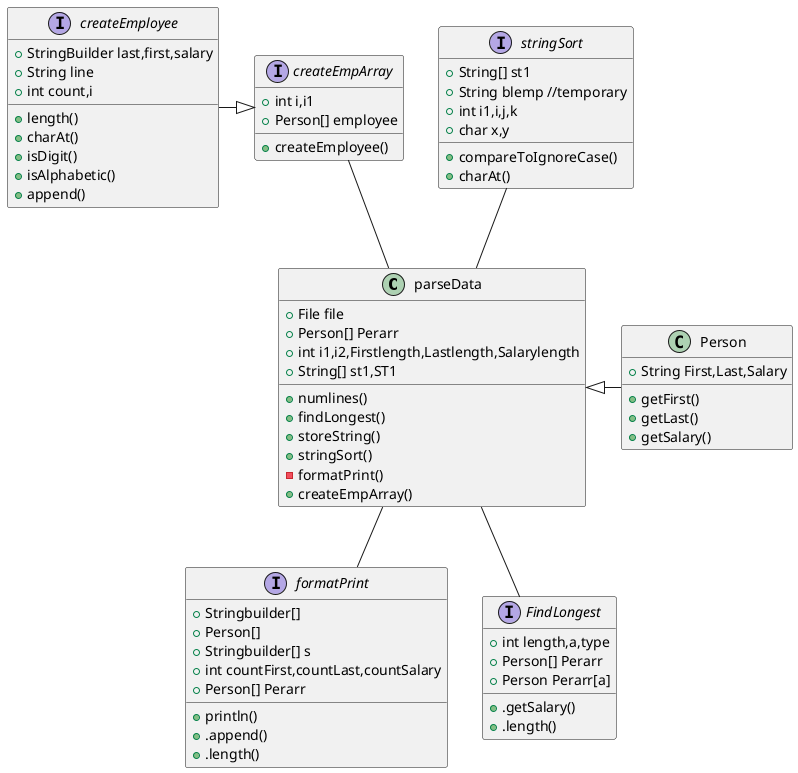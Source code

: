@startuml
class parseData{
+numlines()
+File file
+findLongest()
+storeString()
+stringSort()
+Person[] Perarr
+int i1,i2,Firstlength,Lastlength,Salarylength
-formatPrint()
+String[] st1,ST1
+createEmpArray()

}
parseData--formatPrint
parseData^-Person
parseData--FindLongest
interface formatPrint{
+Stringbuilder[]
+Person[]
+println()
}

class Person{
+String First,Last,Salary
+getFirst()
+getLast()
+getSalary()
}
interface FindLongest{
+int length,a,type
+Person[] Perarr
+Person Perarr[a]
+.getSalary()
+.length()
}
interface formatPrint{
+Stringbuilder[] s
+int countFirst,countLast,countSalary
+.append()
+.length()
+Person[] Perarr
}
createEmpArray--parseData
stringSort--parseData
interface createEmpArray{
+int i,i1
+Person[] employee
+createEmployee()
}
createEmployee-^createEmpArray
interface createEmployee{
+StringBuilder last,first,salary
+String line
+int count,i
+length()
+charAt()
+isDigit()
+isAlphabetic()
+append()
}
interface stringSort{
+String[] st1
+String blemp //temporary
+int i1,i,j,k
+char x,y
+compareToIgnoreCase()
+charAt()
}


@enduml